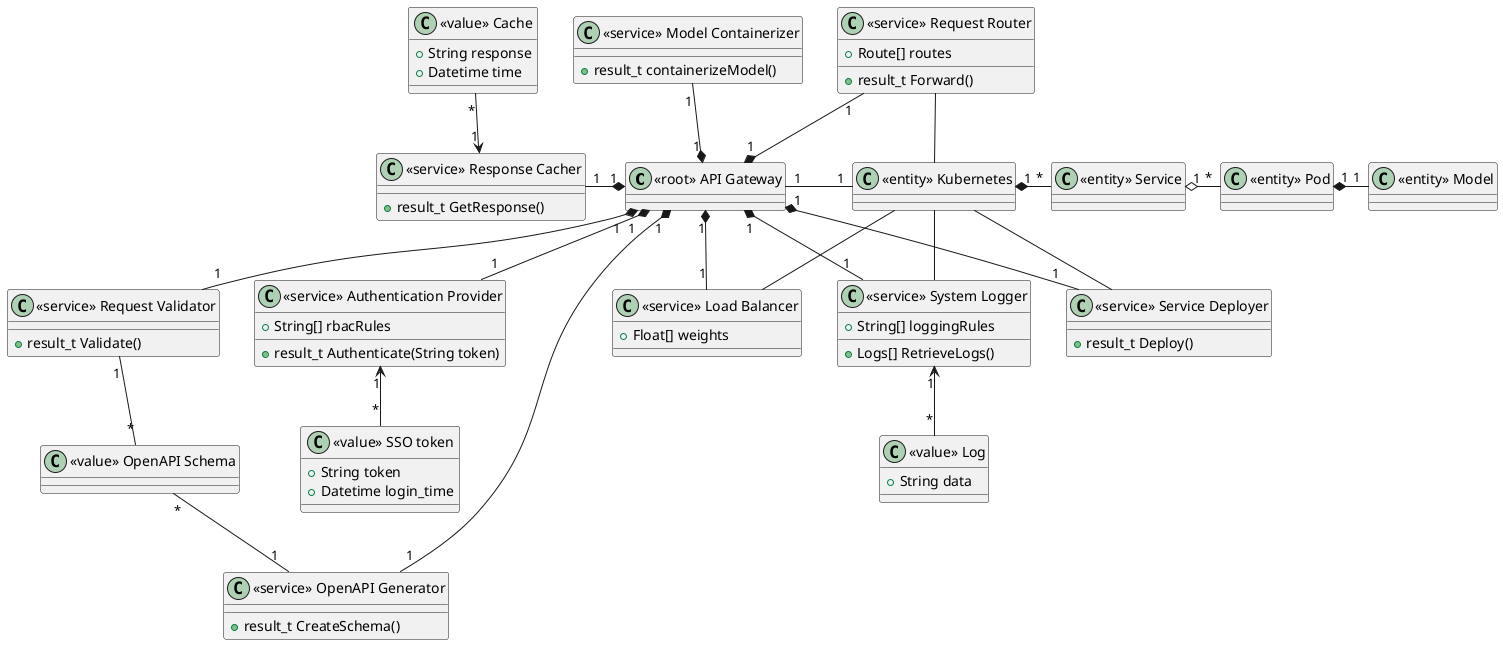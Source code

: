 @startuml

class "<<root>> API Gateway" as apigateway

class "<<service>> Request Router" as router {
  +Route[] routes
  +result_t Forward()
}
class "<<service>> Load Balancer" as balancer {
  +Float[] weights
}
class "<<service>> Request Validator" as validator {
  +result_t Validate()
}
class "<<service>> Response Cacher" as cacher {
  +result_t GetResponse()
}
class "<<service>> Authentication Provider" as auth {
  +String[] rbacRules
  +result_t Authenticate(String token)
}
class "<<service>> System Logger" as logger {
  +String[] loggingRules
  +Logs[] RetrieveLogs()
}
class "<<service>> OpenAPI Generator" as generator {
  +result_t CreateSchema()
}
class "<<service>> Service Deployer" as deployer {
  +result_t Deploy()
}
class "<<service>> Model Containerizer" as containerizer {
  +result_t containerizeModel()
}

class "<<entity>> Model" as model
class "<<entity>> Service" as service
class "<<entity>> Pod" as pod
class "<<entity>> Kubernetes" as kubernetes

' Supplementary classes
class "<<value>> Log" as log {
  +String data
}
class "<<value>> OpenAPI Schema" as apischema
class "<<value>> SSO token" as sso {
  +String token
  +Datetime login_time
}
class "<<value>> Cache" as cache {
  +String response
  +Datetime time
}

' API Gateway relations
apigateway "1" -right- "1" kubernetes
apigateway "1" *-up- "1" router
apigateway "1" *-down- "1" validator
apigateway "1" *-left- "1" cacher
apigateway "1" *-up- "1" containerizer
apigateway "1" *-down- "1" generator
apigateway "1" *-down- "1" logger
apigateway "1" *-down- "1" deployer
apigateway "1" *-down- "1" balancer
apigateway "1" *-down- "1" auth

' Kubernetes relations
kubernetes "1" *- "*" service
service "1" o- "*" pod
pod "1" *- "1" model
kubernetes -down- logger
kubernetes -down- deployer
kubernetes -down- balancer
kubernetes -up- router

' Supplementary relations
logger "1" <-- "*" log
validator "1" -- "*" apischema
apischema "*" -- "1" generator
auth "1" <-- "*" sso
cacher "1" <-up- "*" cache

@enduml